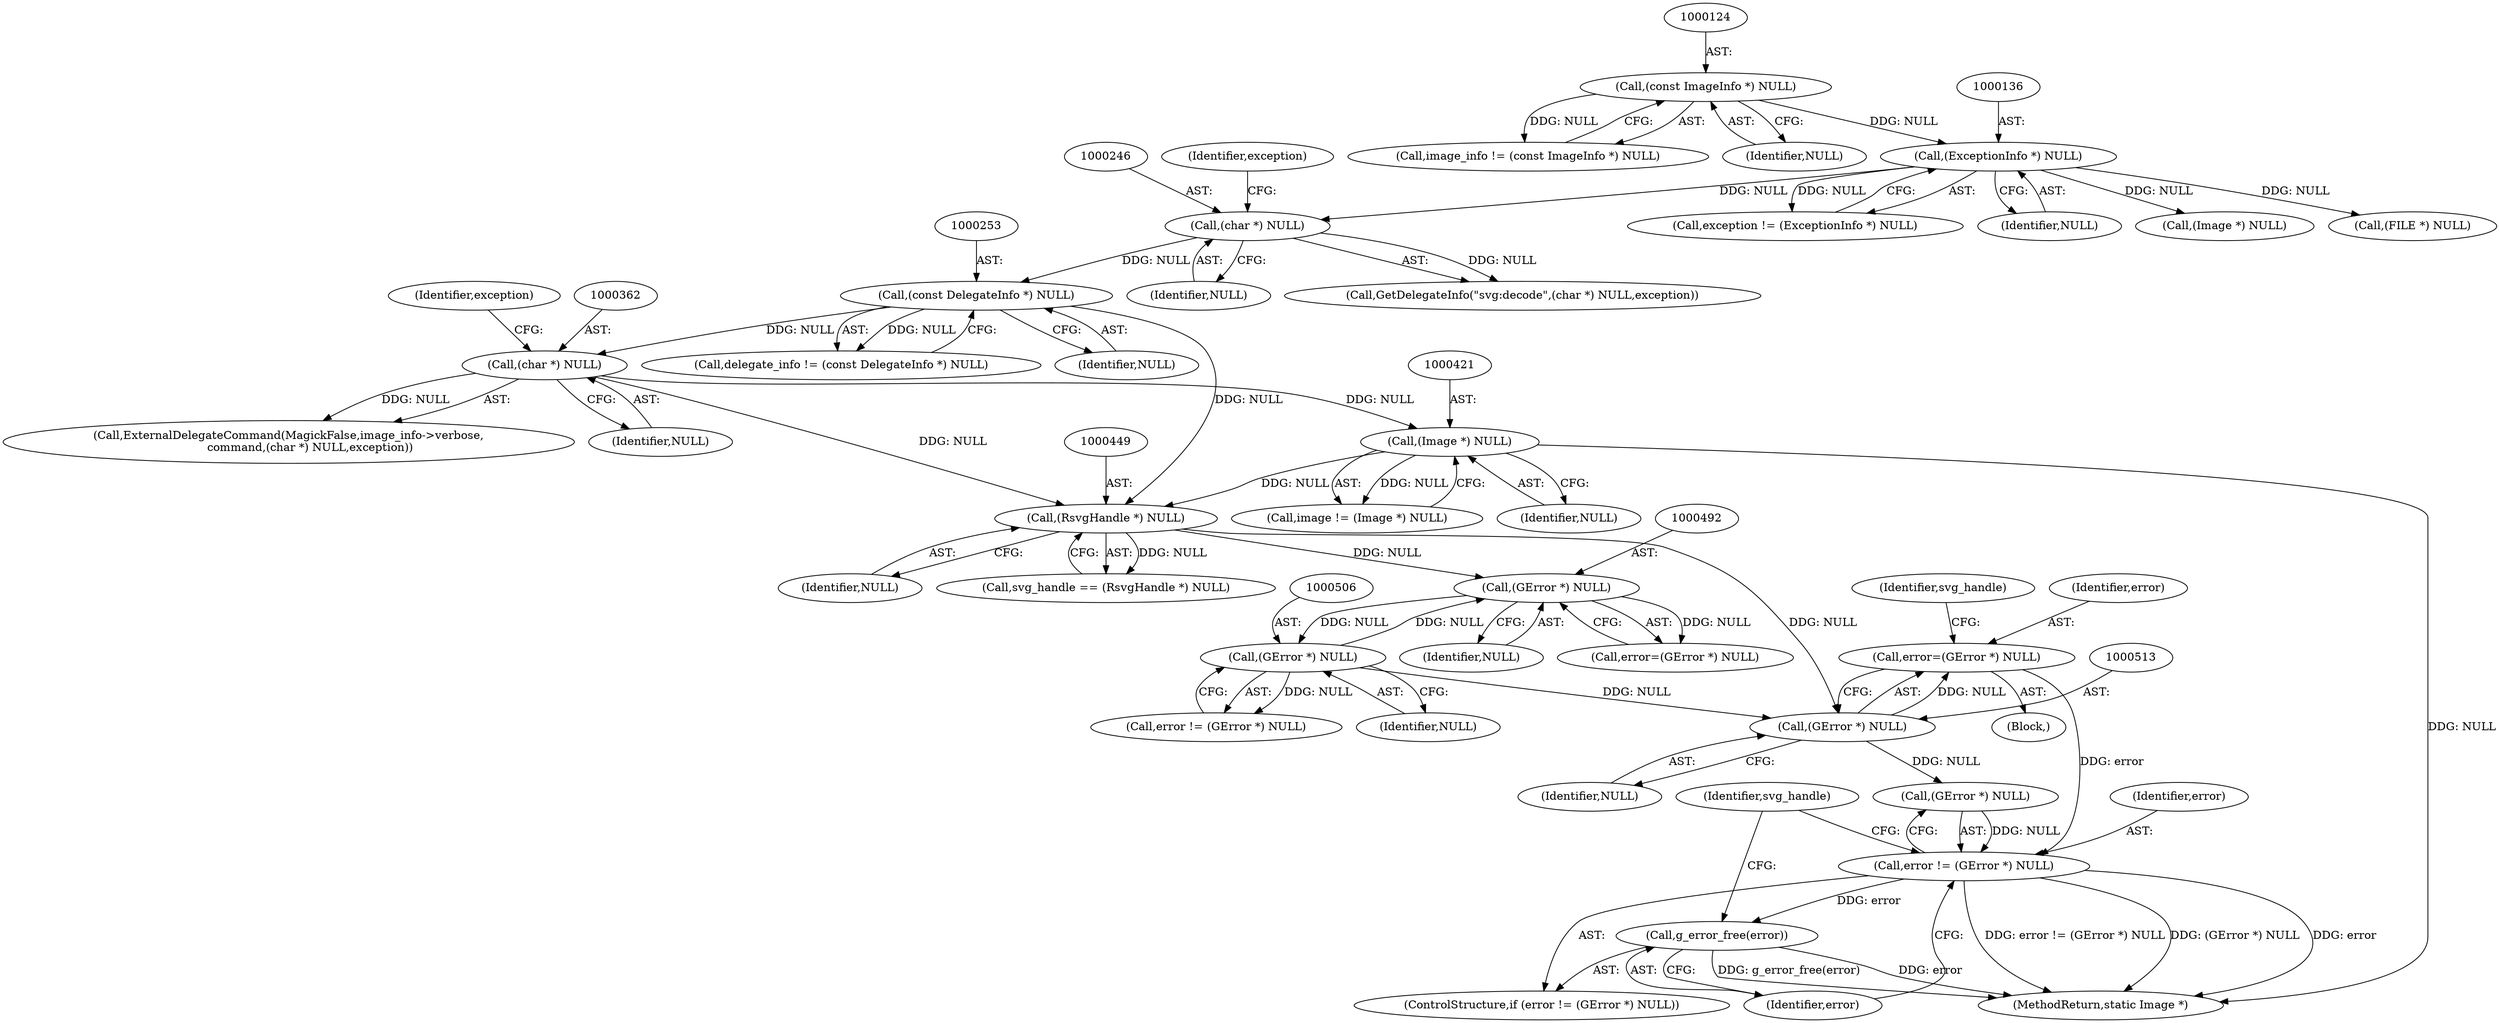 digraph "0_ImageMagick_f6e9d0d9955e85bdd7540b251cd50d598dacc5e6_60@pointer" {
"1000510" [label="(Call,error=(GError *) NULL)"];
"1000512" [label="(Call,(GError *) NULL)"];
"1000505" [label="(Call,(GError *) NULL)"];
"1000491" [label="(Call,(GError *) NULL)"];
"1000448" [label="(Call,(RsvgHandle *) NULL)"];
"1000252" [label="(Call,(const DelegateInfo *) NULL)"];
"1000245" [label="(Call,(char *) NULL)"];
"1000135" [label="(Call,(ExceptionInfo *) NULL)"];
"1000123" [label="(Call,(const ImageInfo *) NULL)"];
"1000420" [label="(Call,(Image *) NULL)"];
"1000361" [label="(Call,(char *) NULL)"];
"1000520" [label="(Call,error != (GError *) NULL)"];
"1000525" [label="(Call,g_error_free(error))"];
"1000528" [label="(Identifier,svg_handle)"];
"1000491" [label="(Call,(GError *) NULL)"];
"1000180" [label="(Call,(Image *) NULL)"];
"1000450" [label="(Identifier,NULL)"];
"1000507" [label="(Identifier,NULL)"];
"1000512" [label="(Call,(GError *) NULL)"];
"1000516" [label="(Identifier,svg_handle)"];
"1000922" [label="(Call,(FILE *) NULL)"];
"1000364" [label="(Identifier,exception)"];
"1000522" [label="(Call,(GError *) NULL)"];
"1000420" [label="(Call,(Image *) NULL)"];
"1000493" [label="(Identifier,NULL)"];
"1000503" [label="(Call,error != (GError *) NULL)"];
"1000133" [label="(Call,exception != (ExceptionInfo *) NULL)"];
"1000521" [label="(Identifier,error)"];
"1000121" [label="(Call,image_info != (const ImageInfo *) NULL)"];
"1000247" [label="(Identifier,NULL)"];
"1000254" [label="(Identifier,NULL)"];
"1000526" [label="(Identifier,error)"];
"1000248" [label="(Identifier,exception)"];
"1000489" [label="(Call,error=(GError *) NULL)"];
"1000135" [label="(Call,(ExceptionInfo *) NULL)"];
"1000355" [label="(Call,ExternalDelegateCommand(MagickFalse,image_info->verbose,\n            command,(char *) NULL,exception))"];
"1000514" [label="(Identifier,NULL)"];
"1000245" [label="(Call,(char *) NULL)"];
"1000243" [label="(Call,GetDelegateInfo(\"svg:decode\",(char *) NULL,exception))"];
"1000137" [label="(Identifier,NULL)"];
"1000363" [label="(Identifier,NULL)"];
"1000448" [label="(Call,(RsvgHandle *) NULL)"];
"1000519" [label="(ControlStructure,if (error != (GError *) NULL))"];
"1000125" [label="(Identifier,NULL)"];
"1000511" [label="(Identifier,error)"];
"1000510" [label="(Call,error=(GError *) NULL)"];
"1000361" [label="(Call,(char *) NULL)"];
"1000250" [label="(Call,delegate_info != (const DelegateInfo *) NULL)"];
"1000429" [label="(Block,)"];
"1000520" [label="(Call,error != (GError *) NULL)"];
"1000446" [label="(Call,svg_handle == (RsvgHandle *) NULL)"];
"1000123" [label="(Call,(const ImageInfo *) NULL)"];
"1000505" [label="(Call,(GError *) NULL)"];
"1000422" [label="(Identifier,NULL)"];
"1001464" [label="(MethodReturn,static Image *)"];
"1000525" [label="(Call,g_error_free(error))"];
"1000252" [label="(Call,(const DelegateInfo *) NULL)"];
"1000418" [label="(Call,image != (Image *) NULL)"];
"1000510" -> "1000429"  [label="AST: "];
"1000510" -> "1000512"  [label="CFG: "];
"1000511" -> "1000510"  [label="AST: "];
"1000512" -> "1000510"  [label="AST: "];
"1000516" -> "1000510"  [label="CFG: "];
"1000512" -> "1000510"  [label="DDG: NULL"];
"1000510" -> "1000520"  [label="DDG: error"];
"1000512" -> "1000514"  [label="CFG: "];
"1000513" -> "1000512"  [label="AST: "];
"1000514" -> "1000512"  [label="AST: "];
"1000505" -> "1000512"  [label="DDG: NULL"];
"1000448" -> "1000512"  [label="DDG: NULL"];
"1000512" -> "1000522"  [label="DDG: NULL"];
"1000505" -> "1000503"  [label="AST: "];
"1000505" -> "1000507"  [label="CFG: "];
"1000506" -> "1000505"  [label="AST: "];
"1000507" -> "1000505"  [label="AST: "];
"1000503" -> "1000505"  [label="CFG: "];
"1000505" -> "1000491"  [label="DDG: NULL"];
"1000505" -> "1000503"  [label="DDG: NULL"];
"1000491" -> "1000505"  [label="DDG: NULL"];
"1000491" -> "1000489"  [label="AST: "];
"1000491" -> "1000493"  [label="CFG: "];
"1000492" -> "1000491"  [label="AST: "];
"1000493" -> "1000491"  [label="AST: "];
"1000489" -> "1000491"  [label="CFG: "];
"1000491" -> "1000489"  [label="DDG: NULL"];
"1000448" -> "1000491"  [label="DDG: NULL"];
"1000448" -> "1000446"  [label="AST: "];
"1000448" -> "1000450"  [label="CFG: "];
"1000449" -> "1000448"  [label="AST: "];
"1000450" -> "1000448"  [label="AST: "];
"1000446" -> "1000448"  [label="CFG: "];
"1000448" -> "1000446"  [label="DDG: NULL"];
"1000252" -> "1000448"  [label="DDG: NULL"];
"1000420" -> "1000448"  [label="DDG: NULL"];
"1000361" -> "1000448"  [label="DDG: NULL"];
"1000252" -> "1000250"  [label="AST: "];
"1000252" -> "1000254"  [label="CFG: "];
"1000253" -> "1000252"  [label="AST: "];
"1000254" -> "1000252"  [label="AST: "];
"1000250" -> "1000252"  [label="CFG: "];
"1000252" -> "1000250"  [label="DDG: NULL"];
"1000245" -> "1000252"  [label="DDG: NULL"];
"1000252" -> "1000361"  [label="DDG: NULL"];
"1000245" -> "1000243"  [label="AST: "];
"1000245" -> "1000247"  [label="CFG: "];
"1000246" -> "1000245"  [label="AST: "];
"1000247" -> "1000245"  [label="AST: "];
"1000248" -> "1000245"  [label="CFG: "];
"1000245" -> "1000243"  [label="DDG: NULL"];
"1000135" -> "1000245"  [label="DDG: NULL"];
"1000135" -> "1000133"  [label="AST: "];
"1000135" -> "1000137"  [label="CFG: "];
"1000136" -> "1000135"  [label="AST: "];
"1000137" -> "1000135"  [label="AST: "];
"1000133" -> "1000135"  [label="CFG: "];
"1000135" -> "1000133"  [label="DDG: NULL"];
"1000123" -> "1000135"  [label="DDG: NULL"];
"1000135" -> "1000180"  [label="DDG: NULL"];
"1000135" -> "1000922"  [label="DDG: NULL"];
"1000123" -> "1000121"  [label="AST: "];
"1000123" -> "1000125"  [label="CFG: "];
"1000124" -> "1000123"  [label="AST: "];
"1000125" -> "1000123"  [label="AST: "];
"1000121" -> "1000123"  [label="CFG: "];
"1000123" -> "1000121"  [label="DDG: NULL"];
"1000420" -> "1000418"  [label="AST: "];
"1000420" -> "1000422"  [label="CFG: "];
"1000421" -> "1000420"  [label="AST: "];
"1000422" -> "1000420"  [label="AST: "];
"1000418" -> "1000420"  [label="CFG: "];
"1000420" -> "1001464"  [label="DDG: NULL"];
"1000420" -> "1000418"  [label="DDG: NULL"];
"1000361" -> "1000420"  [label="DDG: NULL"];
"1000361" -> "1000355"  [label="AST: "];
"1000361" -> "1000363"  [label="CFG: "];
"1000362" -> "1000361"  [label="AST: "];
"1000363" -> "1000361"  [label="AST: "];
"1000364" -> "1000361"  [label="CFG: "];
"1000361" -> "1000355"  [label="DDG: NULL"];
"1000520" -> "1000519"  [label="AST: "];
"1000520" -> "1000522"  [label="CFG: "];
"1000521" -> "1000520"  [label="AST: "];
"1000522" -> "1000520"  [label="AST: "];
"1000526" -> "1000520"  [label="CFG: "];
"1000528" -> "1000520"  [label="CFG: "];
"1000520" -> "1001464"  [label="DDG: error != (GError *) NULL"];
"1000520" -> "1001464"  [label="DDG: (GError *) NULL"];
"1000520" -> "1001464"  [label="DDG: error"];
"1000522" -> "1000520"  [label="DDG: NULL"];
"1000520" -> "1000525"  [label="DDG: error"];
"1000525" -> "1000519"  [label="AST: "];
"1000525" -> "1000526"  [label="CFG: "];
"1000526" -> "1000525"  [label="AST: "];
"1000528" -> "1000525"  [label="CFG: "];
"1000525" -> "1001464"  [label="DDG: g_error_free(error)"];
"1000525" -> "1001464"  [label="DDG: error"];
}
